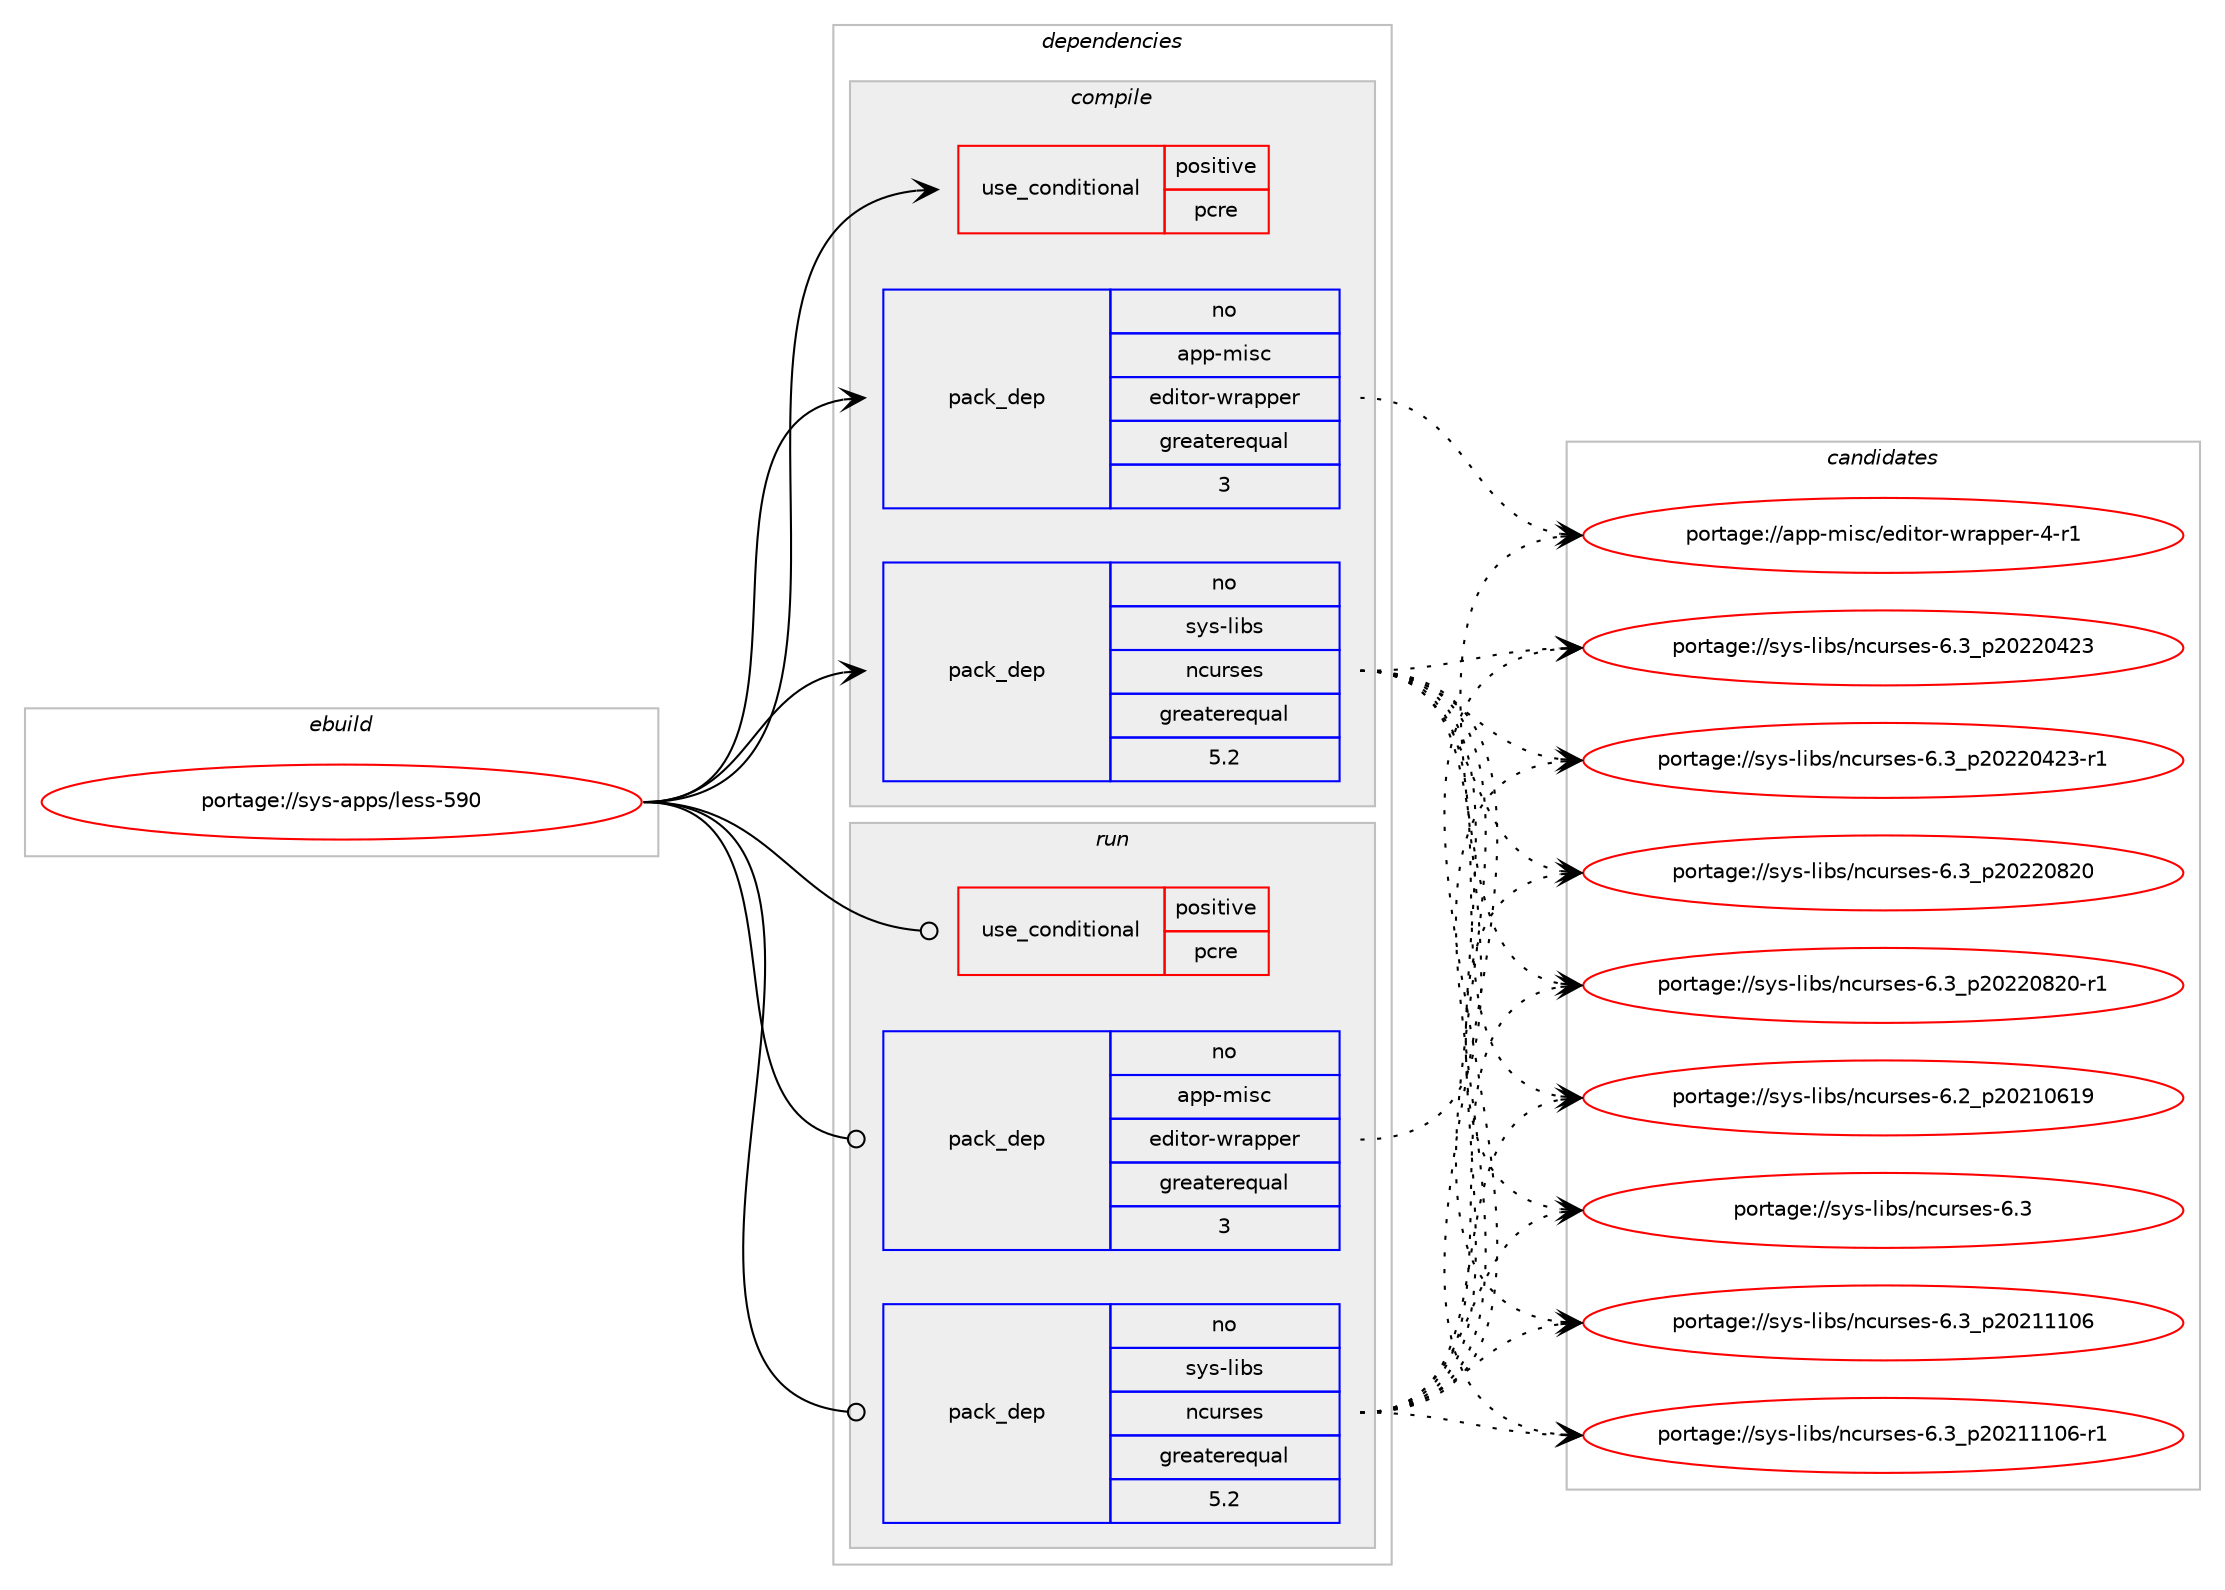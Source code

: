 digraph prolog {

# *************
# Graph options
# *************

newrank=true;
concentrate=true;
compound=true;
graph [rankdir=LR,fontname=Helvetica,fontsize=10,ranksep=1.5];#, ranksep=2.5, nodesep=0.2];
edge  [arrowhead=vee];
node  [fontname=Helvetica,fontsize=10];

# **********
# The ebuild
# **********

subgraph cluster_leftcol {
color=gray;
rank=same;
label=<<i>ebuild</i>>;
id [label="portage://sys-apps/less-590", color=red, width=4, href="../sys-apps/less-590.svg"];
}

# ****************
# The dependencies
# ****************

subgraph cluster_midcol {
color=gray;
label=<<i>dependencies</i>>;
subgraph cluster_compile {
fillcolor="#eeeeee";
style=filled;
label=<<i>compile</i>>;
subgraph cond90 {
dependency152 [label=<<TABLE BORDER="0" CELLBORDER="1" CELLSPACING="0" CELLPADDING="4"><TR><TD ROWSPAN="3" CELLPADDING="10">use_conditional</TD></TR><TR><TD>positive</TD></TR><TR><TD>pcre</TD></TR></TABLE>>, shape=none, color=red];
# *** BEGIN UNKNOWN DEPENDENCY TYPE (TODO) ***
# dependency152 -> package_dependency(portage://sys-apps/less-590,install,no,dev-libs,libpcre2,none,[,,],[],[])
# *** END UNKNOWN DEPENDENCY TYPE (TODO) ***

}
id:e -> dependency152:w [weight=20,style="solid",arrowhead="vee"];
subgraph pack62 {
dependency153 [label=<<TABLE BORDER="0" CELLBORDER="1" CELLSPACING="0" CELLPADDING="4" WIDTH="220"><TR><TD ROWSPAN="6" CELLPADDING="30">pack_dep</TD></TR><TR><TD WIDTH="110">no</TD></TR><TR><TD>app-misc</TD></TR><TR><TD>editor-wrapper</TD></TR><TR><TD>greaterequal</TD></TR><TR><TD>3</TD></TR></TABLE>>, shape=none, color=blue];
}
id:e -> dependency153:w [weight=20,style="solid",arrowhead="vee"];
subgraph pack63 {
dependency154 [label=<<TABLE BORDER="0" CELLBORDER="1" CELLSPACING="0" CELLPADDING="4" WIDTH="220"><TR><TD ROWSPAN="6" CELLPADDING="30">pack_dep</TD></TR><TR><TD WIDTH="110">no</TD></TR><TR><TD>sys-libs</TD></TR><TR><TD>ncurses</TD></TR><TR><TD>greaterequal</TD></TR><TR><TD>5.2</TD></TR></TABLE>>, shape=none, color=blue];
}
id:e -> dependency154:w [weight=20,style="solid",arrowhead="vee"];
}
subgraph cluster_compileandrun {
fillcolor="#eeeeee";
style=filled;
label=<<i>compile and run</i>>;
}
subgraph cluster_run {
fillcolor="#eeeeee";
style=filled;
label=<<i>run</i>>;
subgraph cond91 {
dependency155 [label=<<TABLE BORDER="0" CELLBORDER="1" CELLSPACING="0" CELLPADDING="4"><TR><TD ROWSPAN="3" CELLPADDING="10">use_conditional</TD></TR><TR><TD>positive</TD></TR><TR><TD>pcre</TD></TR></TABLE>>, shape=none, color=red];
# *** BEGIN UNKNOWN DEPENDENCY TYPE (TODO) ***
# dependency155 -> package_dependency(portage://sys-apps/less-590,run,no,dev-libs,libpcre2,none,[,,],[],[])
# *** END UNKNOWN DEPENDENCY TYPE (TODO) ***

}
id:e -> dependency155:w [weight=20,style="solid",arrowhead="odot"];
subgraph pack64 {
dependency156 [label=<<TABLE BORDER="0" CELLBORDER="1" CELLSPACING="0" CELLPADDING="4" WIDTH="220"><TR><TD ROWSPAN="6" CELLPADDING="30">pack_dep</TD></TR><TR><TD WIDTH="110">no</TD></TR><TR><TD>app-misc</TD></TR><TR><TD>editor-wrapper</TD></TR><TR><TD>greaterequal</TD></TR><TR><TD>3</TD></TR></TABLE>>, shape=none, color=blue];
}
id:e -> dependency156:w [weight=20,style="solid",arrowhead="odot"];
subgraph pack65 {
dependency157 [label=<<TABLE BORDER="0" CELLBORDER="1" CELLSPACING="0" CELLPADDING="4" WIDTH="220"><TR><TD ROWSPAN="6" CELLPADDING="30">pack_dep</TD></TR><TR><TD WIDTH="110">no</TD></TR><TR><TD>sys-libs</TD></TR><TR><TD>ncurses</TD></TR><TR><TD>greaterequal</TD></TR><TR><TD>5.2</TD></TR></TABLE>>, shape=none, color=blue];
}
id:e -> dependency157:w [weight=20,style="solid",arrowhead="odot"];
}
}

# **************
# The candidates
# **************

subgraph cluster_choices {
rank=same;
color=gray;
label=<<i>candidates</i>>;

subgraph choice62 {
color=black;
nodesep=1;
choice97112112451091051159947101100105116111114451191149711211210111445524511449 [label="portage://app-misc/editor-wrapper-4-r1", color=red, width=4,href="../app-misc/editor-wrapper-4-r1.svg"];
dependency153:e -> choice97112112451091051159947101100105116111114451191149711211210111445524511449:w [style=dotted,weight="100"];
}
subgraph choice63 {
color=black;
nodesep=1;
choice1151211154510810598115471109911711411510111545544650951125048504948544957 [label="portage://sys-libs/ncurses-6.2_p20210619", color=red, width=4,href="../sys-libs/ncurses-6.2_p20210619.svg"];
choice1151211154510810598115471109911711411510111545544651 [label="portage://sys-libs/ncurses-6.3", color=red, width=4,href="../sys-libs/ncurses-6.3.svg"];
choice1151211154510810598115471109911711411510111545544651951125048504949494854 [label="portage://sys-libs/ncurses-6.3_p20211106", color=red, width=4,href="../sys-libs/ncurses-6.3_p20211106.svg"];
choice11512111545108105981154711099117114115101115455446519511250485049494948544511449 [label="portage://sys-libs/ncurses-6.3_p20211106-r1", color=red, width=4,href="../sys-libs/ncurses-6.3_p20211106-r1.svg"];
choice1151211154510810598115471109911711411510111545544651951125048505048525051 [label="portage://sys-libs/ncurses-6.3_p20220423", color=red, width=4,href="../sys-libs/ncurses-6.3_p20220423.svg"];
choice11512111545108105981154711099117114115101115455446519511250485050485250514511449 [label="portage://sys-libs/ncurses-6.3_p20220423-r1", color=red, width=4,href="../sys-libs/ncurses-6.3_p20220423-r1.svg"];
choice1151211154510810598115471109911711411510111545544651951125048505048565048 [label="portage://sys-libs/ncurses-6.3_p20220820", color=red, width=4,href="../sys-libs/ncurses-6.3_p20220820.svg"];
choice11512111545108105981154711099117114115101115455446519511250485050485650484511449 [label="portage://sys-libs/ncurses-6.3_p20220820-r1", color=red, width=4,href="../sys-libs/ncurses-6.3_p20220820-r1.svg"];
dependency154:e -> choice1151211154510810598115471109911711411510111545544650951125048504948544957:w [style=dotted,weight="100"];
dependency154:e -> choice1151211154510810598115471109911711411510111545544651:w [style=dotted,weight="100"];
dependency154:e -> choice1151211154510810598115471109911711411510111545544651951125048504949494854:w [style=dotted,weight="100"];
dependency154:e -> choice11512111545108105981154711099117114115101115455446519511250485049494948544511449:w [style=dotted,weight="100"];
dependency154:e -> choice1151211154510810598115471109911711411510111545544651951125048505048525051:w [style=dotted,weight="100"];
dependency154:e -> choice11512111545108105981154711099117114115101115455446519511250485050485250514511449:w [style=dotted,weight="100"];
dependency154:e -> choice1151211154510810598115471109911711411510111545544651951125048505048565048:w [style=dotted,weight="100"];
dependency154:e -> choice11512111545108105981154711099117114115101115455446519511250485050485650484511449:w [style=dotted,weight="100"];
}
subgraph choice64 {
color=black;
nodesep=1;
choice97112112451091051159947101100105116111114451191149711211210111445524511449 [label="portage://app-misc/editor-wrapper-4-r1", color=red, width=4,href="../app-misc/editor-wrapper-4-r1.svg"];
dependency156:e -> choice97112112451091051159947101100105116111114451191149711211210111445524511449:w [style=dotted,weight="100"];
}
subgraph choice65 {
color=black;
nodesep=1;
choice1151211154510810598115471109911711411510111545544650951125048504948544957 [label="portage://sys-libs/ncurses-6.2_p20210619", color=red, width=4,href="../sys-libs/ncurses-6.2_p20210619.svg"];
choice1151211154510810598115471109911711411510111545544651 [label="portage://sys-libs/ncurses-6.3", color=red, width=4,href="../sys-libs/ncurses-6.3.svg"];
choice1151211154510810598115471109911711411510111545544651951125048504949494854 [label="portage://sys-libs/ncurses-6.3_p20211106", color=red, width=4,href="../sys-libs/ncurses-6.3_p20211106.svg"];
choice11512111545108105981154711099117114115101115455446519511250485049494948544511449 [label="portage://sys-libs/ncurses-6.3_p20211106-r1", color=red, width=4,href="../sys-libs/ncurses-6.3_p20211106-r1.svg"];
choice1151211154510810598115471109911711411510111545544651951125048505048525051 [label="portage://sys-libs/ncurses-6.3_p20220423", color=red, width=4,href="../sys-libs/ncurses-6.3_p20220423.svg"];
choice11512111545108105981154711099117114115101115455446519511250485050485250514511449 [label="portage://sys-libs/ncurses-6.3_p20220423-r1", color=red, width=4,href="../sys-libs/ncurses-6.3_p20220423-r1.svg"];
choice1151211154510810598115471109911711411510111545544651951125048505048565048 [label="portage://sys-libs/ncurses-6.3_p20220820", color=red, width=4,href="../sys-libs/ncurses-6.3_p20220820.svg"];
choice11512111545108105981154711099117114115101115455446519511250485050485650484511449 [label="portage://sys-libs/ncurses-6.3_p20220820-r1", color=red, width=4,href="../sys-libs/ncurses-6.3_p20220820-r1.svg"];
dependency157:e -> choice1151211154510810598115471109911711411510111545544650951125048504948544957:w [style=dotted,weight="100"];
dependency157:e -> choice1151211154510810598115471109911711411510111545544651:w [style=dotted,weight="100"];
dependency157:e -> choice1151211154510810598115471109911711411510111545544651951125048504949494854:w [style=dotted,weight="100"];
dependency157:e -> choice11512111545108105981154711099117114115101115455446519511250485049494948544511449:w [style=dotted,weight="100"];
dependency157:e -> choice1151211154510810598115471109911711411510111545544651951125048505048525051:w [style=dotted,weight="100"];
dependency157:e -> choice11512111545108105981154711099117114115101115455446519511250485050485250514511449:w [style=dotted,weight="100"];
dependency157:e -> choice1151211154510810598115471109911711411510111545544651951125048505048565048:w [style=dotted,weight="100"];
dependency157:e -> choice11512111545108105981154711099117114115101115455446519511250485050485650484511449:w [style=dotted,weight="100"];
}
}

}

